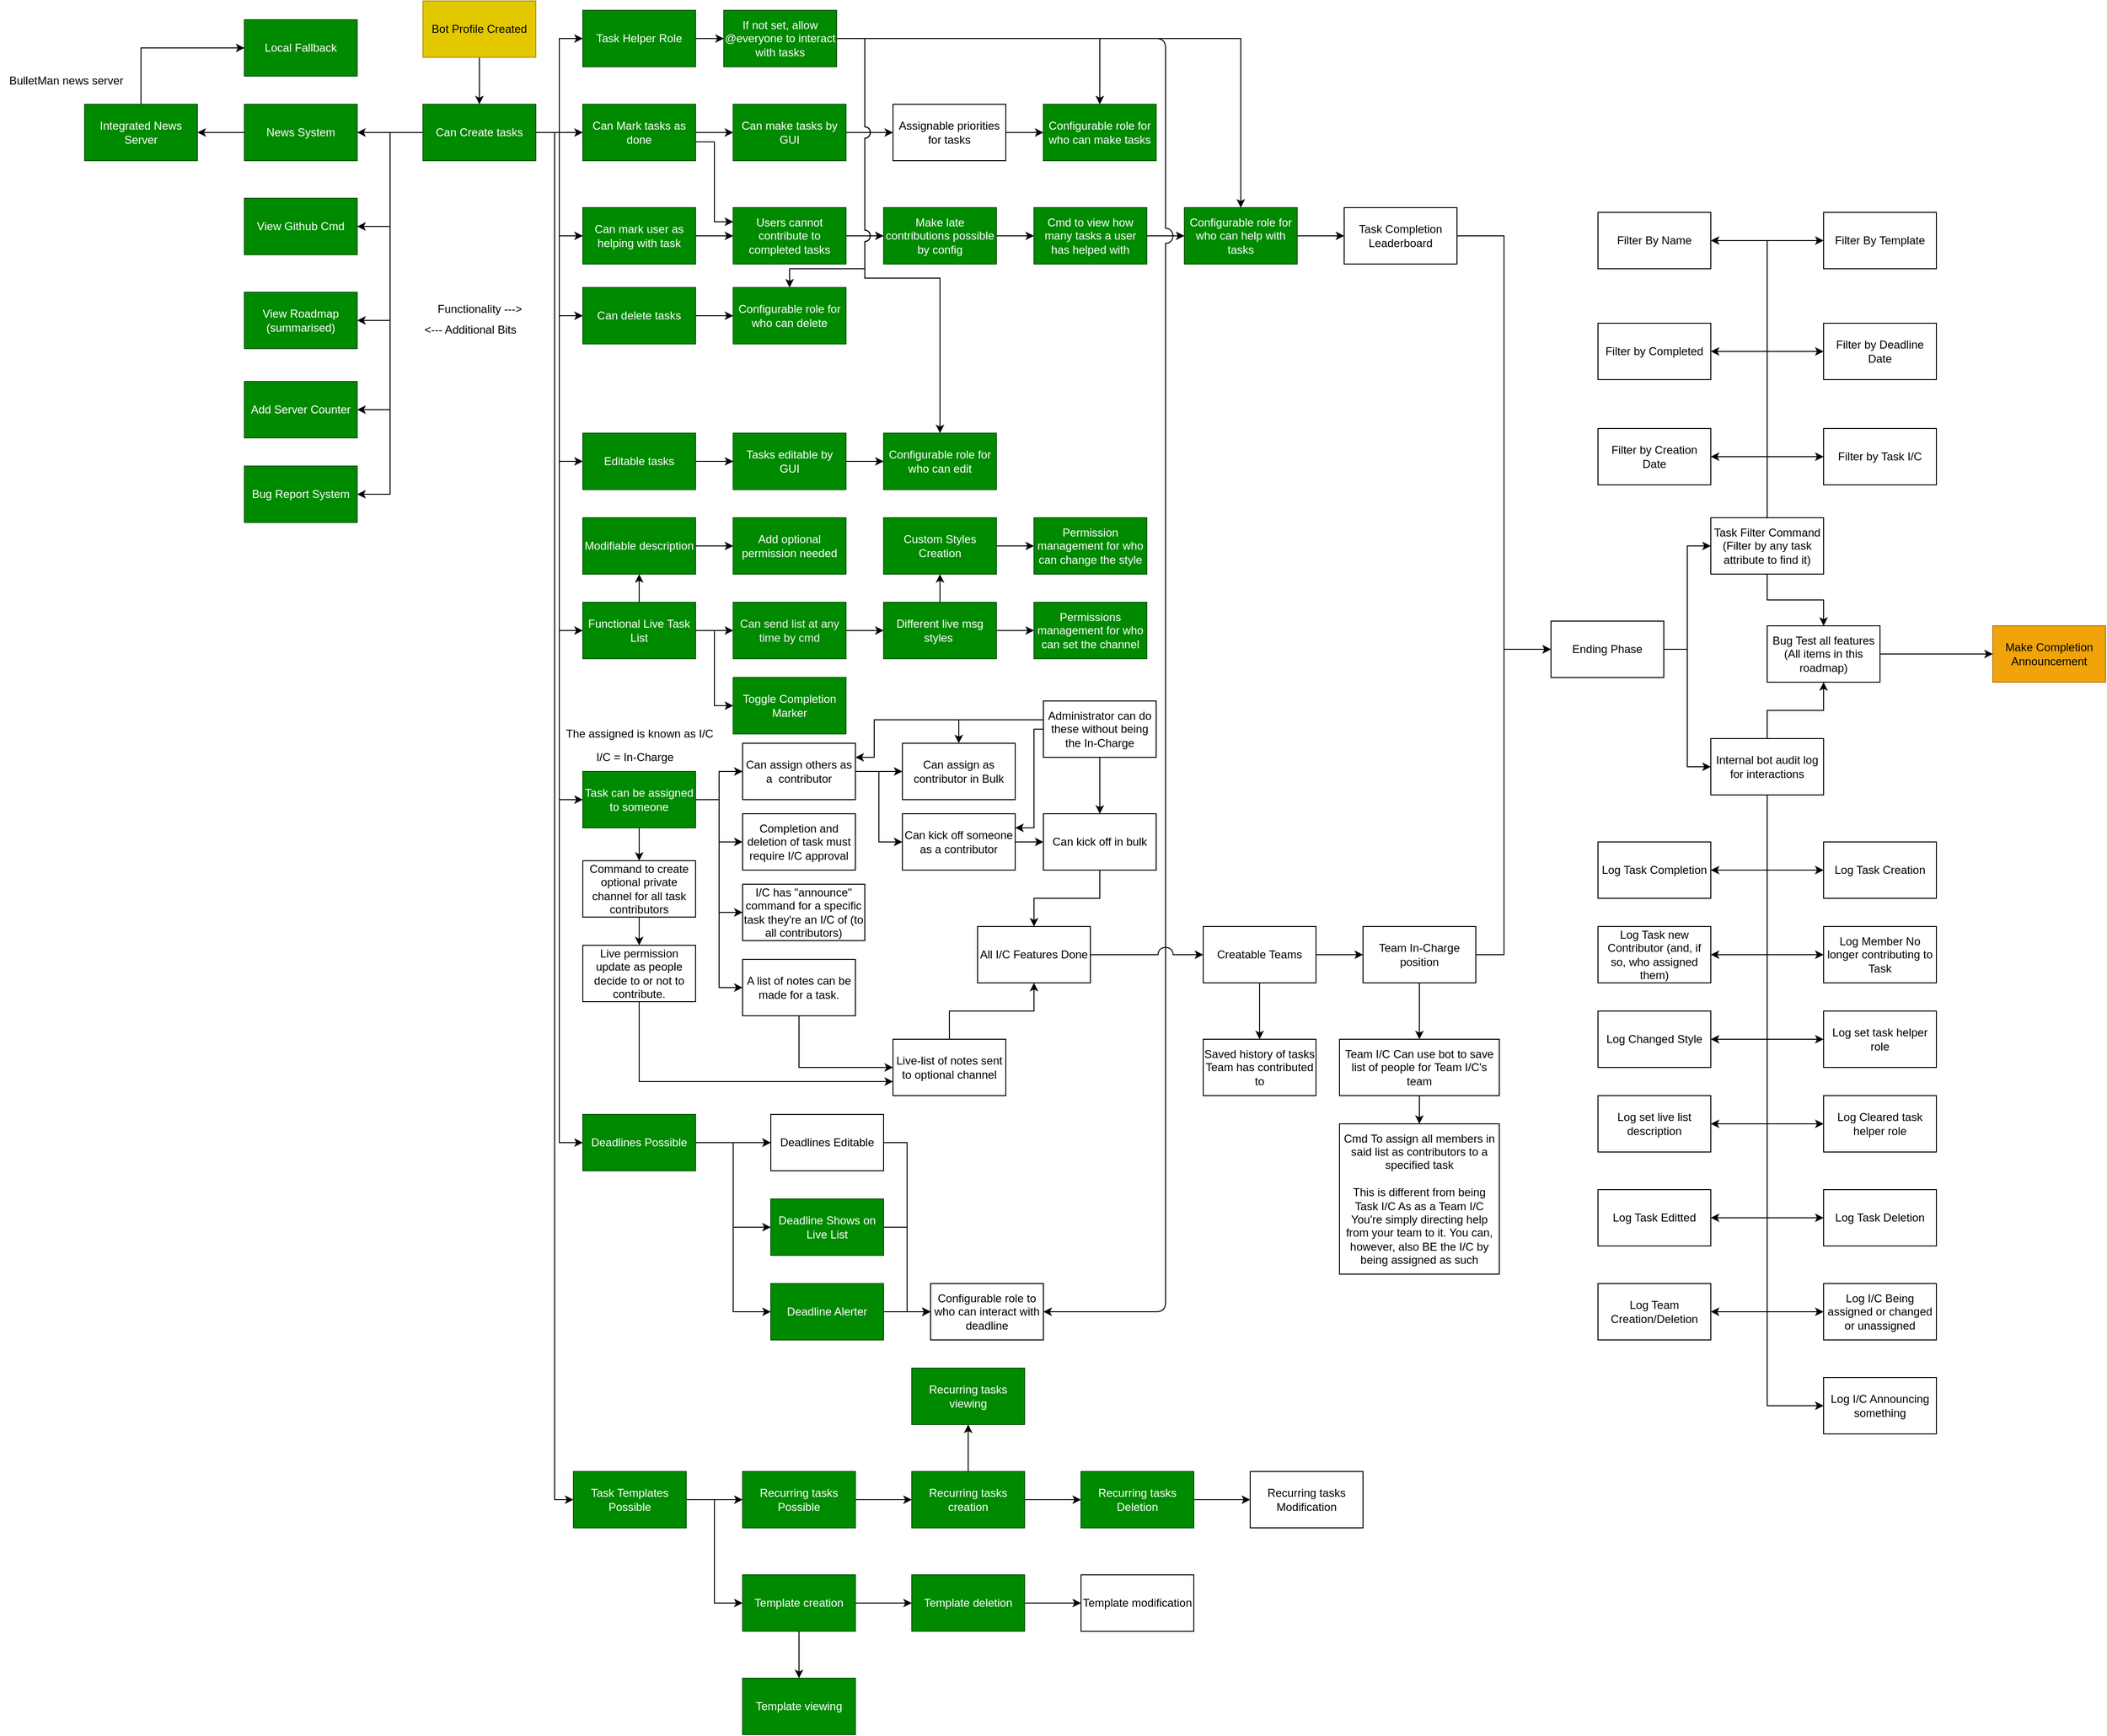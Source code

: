 <mxfile version="27.0.2">
  <diagram name="Page-1" id="8FrDcvNgyaQXy28fj4Ws">
    <mxGraphModel dx="1240" dy="731" grid="1" gridSize="10" guides="1" tooltips="1" connect="1" arrows="1" fold="1" page="1" pageScale="1" pageWidth="2300" pageHeight="1900" math="0" shadow="0">
      <root>
        <mxCell id="0" />
        <mxCell id="1" parent="0" />
        <mxCell id="YeKTc1dGwM5D7p58s4Ac-23" value="" style="edgeStyle=orthogonalEdgeStyle;rounded=0;orthogonalLoop=1;jettySize=auto;html=1;" parent="1" source="YeKTc1dGwM5D7p58s4Ac-1" target="YeKTc1dGwM5D7p58s4Ac-22" edge="1">
          <mxGeometry relative="1" as="geometry" />
        </mxCell>
        <mxCell id="YeKTc1dGwM5D7p58s4Ac-1" value="Editable tasks" style="rounded=0;whiteSpace=wrap;html=1;fillColor=#008a00;fontColor=#ffffff;strokeColor=#005700;" parent="1" vertex="1">
          <mxGeometry x="660" y="475" width="120" height="60" as="geometry" />
        </mxCell>
        <mxCell id="YeKTc1dGwM5D7p58s4Ac-4" value="" style="edgeStyle=orthogonalEdgeStyle;rounded=0;orthogonalLoop=1;jettySize=auto;html=1;" parent="1" source="YeKTc1dGwM5D7p58s4Ac-2" target="YeKTc1dGwM5D7p58s4Ac-3" edge="1">
          <mxGeometry relative="1" as="geometry" />
        </mxCell>
        <mxCell id="YeKTc1dGwM5D7p58s4Ac-6" style="edgeStyle=orthogonalEdgeStyle;rounded=0;orthogonalLoop=1;jettySize=auto;html=1;entryX=0;entryY=0.5;entryDx=0;entryDy=0;" parent="1" source="YeKTc1dGwM5D7p58s4Ac-2" target="YeKTc1dGwM5D7p58s4Ac-5" edge="1">
          <mxGeometry relative="1" as="geometry" />
        </mxCell>
        <mxCell id="YeKTc1dGwM5D7p58s4Ac-8" style="edgeStyle=orthogonalEdgeStyle;rounded=0;orthogonalLoop=1;jettySize=auto;html=1;entryX=0;entryY=0.5;entryDx=0;entryDy=0;" parent="1" source="YeKTc1dGwM5D7p58s4Ac-2" target="YeKTc1dGwM5D7p58s4Ac-7" edge="1">
          <mxGeometry relative="1" as="geometry" />
        </mxCell>
        <mxCell id="YeKTc1dGwM5D7p58s4Ac-16" style="edgeStyle=orthogonalEdgeStyle;rounded=0;orthogonalLoop=1;jettySize=auto;html=1;entryX=0;entryY=0.5;entryDx=0;entryDy=0;" parent="1" source="YeKTc1dGwM5D7p58s4Ac-2" target="YeKTc1dGwM5D7p58s4Ac-15" edge="1">
          <mxGeometry relative="1" as="geometry" />
        </mxCell>
        <mxCell id="YeKTc1dGwM5D7p58s4Ac-21" style="edgeStyle=orthogonalEdgeStyle;rounded=0;orthogonalLoop=1;jettySize=auto;html=1;entryX=0;entryY=0.5;entryDx=0;entryDy=0;" parent="1" source="YeKTc1dGwM5D7p58s4Ac-2" target="YeKTc1dGwM5D7p58s4Ac-1" edge="1">
          <mxGeometry relative="1" as="geometry" />
        </mxCell>
        <mxCell id="YeKTc1dGwM5D7p58s4Ac-25" style="edgeStyle=orthogonalEdgeStyle;rounded=0;orthogonalLoop=1;jettySize=auto;html=1;entryX=0;entryY=0.5;entryDx=0;entryDy=0;" parent="1" source="YeKTc1dGwM5D7p58s4Ac-2" target="YeKTc1dGwM5D7p58s4Ac-24" edge="1">
          <mxGeometry relative="1" as="geometry" />
        </mxCell>
        <mxCell id="HZ9nBPcBSSSsEg8i0Y5z-13" style="edgeStyle=orthogonalEdgeStyle;rounded=0;orthogonalLoop=1;jettySize=auto;html=1;entryX=0;entryY=0.5;entryDx=0;entryDy=0;" parent="1" source="YeKTc1dGwM5D7p58s4Ac-2" target="HZ9nBPcBSSSsEg8i0Y5z-9" edge="1">
          <mxGeometry relative="1" as="geometry" />
        </mxCell>
        <mxCell id="HZ9nBPcBSSSsEg8i0Y5z-28" value="" style="edgeStyle=orthogonalEdgeStyle;rounded=0;orthogonalLoop=1;jettySize=auto;html=1;" parent="1" source="YeKTc1dGwM5D7p58s4Ac-2" target="HZ9nBPcBSSSsEg8i0Y5z-24" edge="1">
          <mxGeometry relative="1" as="geometry" />
        </mxCell>
        <mxCell id="HZ9nBPcBSSSsEg8i0Y5z-39" style="edgeStyle=orthogonalEdgeStyle;rounded=0;orthogonalLoop=1;jettySize=auto;html=1;entryX=1;entryY=0.5;entryDx=0;entryDy=0;" parent="1" source="YeKTc1dGwM5D7p58s4Ac-2" target="HZ9nBPcBSSSsEg8i0Y5z-38" edge="1">
          <mxGeometry relative="1" as="geometry" />
        </mxCell>
        <mxCell id="HZ9nBPcBSSSsEg8i0Y5z-41" style="edgeStyle=orthogonalEdgeStyle;rounded=0;orthogonalLoop=1;jettySize=auto;html=1;entryX=1;entryY=0.5;entryDx=0;entryDy=0;" parent="1" source="YeKTc1dGwM5D7p58s4Ac-2" target="HZ9nBPcBSSSsEg8i0Y5z-40" edge="1">
          <mxGeometry relative="1" as="geometry" />
        </mxCell>
        <mxCell id="L59BxwfaYWVdyEsUo6Vb-5" style="edgeStyle=orthogonalEdgeStyle;rounded=0;orthogonalLoop=1;jettySize=auto;html=1;entryX=0;entryY=0.5;entryDx=0;entryDy=0;" parent="1" source="YeKTc1dGwM5D7p58s4Ac-2" target="L59BxwfaYWVdyEsUo6Vb-4" edge="1">
          <mxGeometry relative="1" as="geometry" />
        </mxCell>
        <mxCell id="NMTUODGjlIO52O_gNEFz-11" style="edgeStyle=orthogonalEdgeStyle;rounded=0;orthogonalLoop=1;jettySize=auto;html=1;entryX=0;entryY=0.5;entryDx=0;entryDy=0;" parent="1" source="YeKTc1dGwM5D7p58s4Ac-2" target="NMTUODGjlIO52O_gNEFz-10" edge="1">
          <mxGeometry relative="1" as="geometry" />
        </mxCell>
        <mxCell id="s9dYylVE_jDBHlCoKm3X-3" style="edgeStyle=orthogonalEdgeStyle;rounded=0;orthogonalLoop=1;jettySize=auto;html=1;entryX=1;entryY=0.5;entryDx=0;entryDy=0;" parent="1" source="YeKTc1dGwM5D7p58s4Ac-2" target="s9dYylVE_jDBHlCoKm3X-1" edge="1">
          <mxGeometry relative="1" as="geometry" />
        </mxCell>
        <mxCell id="s9dYylVE_jDBHlCoKm3X-4" style="edgeStyle=orthogonalEdgeStyle;rounded=0;orthogonalLoop=1;jettySize=auto;html=1;entryX=1;entryY=0.5;entryDx=0;entryDy=0;" parent="1" source="YeKTc1dGwM5D7p58s4Ac-2" target="s9dYylVE_jDBHlCoKm3X-2" edge="1">
          <mxGeometry relative="1" as="geometry" />
        </mxCell>
        <mxCell id="YeKTc1dGwM5D7p58s4Ac-2" value="Can Create tasks" style="rounded=0;whiteSpace=wrap;html=1;fillColor=#008a00;fontColor=#ffffff;strokeColor=#005700;" parent="1" vertex="1">
          <mxGeometry x="490" y="125" width="120" height="60" as="geometry" />
        </mxCell>
        <mxCell id="YeKTc1dGwM5D7p58s4Ac-34" style="edgeStyle=orthogonalEdgeStyle;rounded=0;orthogonalLoop=1;jettySize=auto;html=1;" parent="1" source="YeKTc1dGwM5D7p58s4Ac-3" target="YeKTc1dGwM5D7p58s4Ac-33" edge="1">
          <mxGeometry relative="1" as="geometry" />
        </mxCell>
        <mxCell id="HZ9nBPcBSSSsEg8i0Y5z-37" style="edgeStyle=orthogonalEdgeStyle;rounded=0;orthogonalLoop=1;jettySize=auto;html=1;entryX=0;entryY=0.25;entryDx=0;entryDy=0;" parent="1" source="YeKTc1dGwM5D7p58s4Ac-3" target="YeKTc1dGwM5D7p58s4Ac-9" edge="1">
          <mxGeometry relative="1" as="geometry">
            <Array as="points">
              <mxPoint x="800" y="165" />
              <mxPoint x="800" y="250" />
            </Array>
          </mxGeometry>
        </mxCell>
        <mxCell id="YeKTc1dGwM5D7p58s4Ac-3" value="Can&amp;nbsp;&lt;span style=&quot;background-color: initial;&quot;&gt;Mark tasks as done&lt;/span&gt;" style="rounded=0;whiteSpace=wrap;html=1;fillColor=#008a00;fontColor=#ffffff;strokeColor=#005700;" parent="1" vertex="1">
          <mxGeometry x="660" y="125" width="120" height="60" as="geometry" />
        </mxCell>
        <mxCell id="YeKTc1dGwM5D7p58s4Ac-11" value="" style="edgeStyle=orthogonalEdgeStyle;rounded=0;orthogonalLoop=1;jettySize=auto;html=1;" parent="1" source="YeKTc1dGwM5D7p58s4Ac-5" target="YeKTc1dGwM5D7p58s4Ac-9" edge="1">
          <mxGeometry relative="1" as="geometry" />
        </mxCell>
        <mxCell id="YeKTc1dGwM5D7p58s4Ac-5" value="Can mark user as helping with task" style="rounded=0;whiteSpace=wrap;html=1;fillColor=#008a00;fontColor=#ffffff;strokeColor=#005700;" parent="1" vertex="1">
          <mxGeometry x="660" y="235" width="120" height="60" as="geometry" />
        </mxCell>
        <mxCell id="RFqWDmBNpIgHTDwS8YA--31" value="" style="edgeStyle=orthogonalEdgeStyle;rounded=0;orthogonalLoop=1;jettySize=auto;html=1;" parent="1" source="YeKTc1dGwM5D7p58s4Ac-7" target="RFqWDmBNpIgHTDwS8YA--30" edge="1">
          <mxGeometry relative="1" as="geometry" />
        </mxCell>
        <mxCell id="YeKTc1dGwM5D7p58s4Ac-7" value="Can delete tasks" style="rounded=0;whiteSpace=wrap;html=1;fillColor=#008a00;fontColor=#ffffff;strokeColor=#005700;" parent="1" vertex="1">
          <mxGeometry x="660" y="320" width="120" height="60" as="geometry" />
        </mxCell>
        <mxCell id="YeKTc1dGwM5D7p58s4Ac-13" value="" style="edgeStyle=orthogonalEdgeStyle;rounded=0;orthogonalLoop=1;jettySize=auto;html=1;" parent="1" source="YeKTc1dGwM5D7p58s4Ac-9" target="YeKTc1dGwM5D7p58s4Ac-12" edge="1">
          <mxGeometry relative="1" as="geometry" />
        </mxCell>
        <mxCell id="YeKTc1dGwM5D7p58s4Ac-9" value="Users cannot contribute to completed tasks" style="rounded=0;whiteSpace=wrap;html=1;fillColor=#008a00;fontColor=#ffffff;strokeColor=#005700;" parent="1" vertex="1">
          <mxGeometry x="820" y="235" width="120" height="60" as="geometry" />
        </mxCell>
        <mxCell id="HZ9nBPcBSSSsEg8i0Y5z-44" value="" style="edgeStyle=orthogonalEdgeStyle;rounded=0;orthogonalLoop=1;jettySize=auto;html=1;" parent="1" source="YeKTc1dGwM5D7p58s4Ac-12" target="HZ9nBPcBSSSsEg8i0Y5z-42" edge="1">
          <mxGeometry relative="1" as="geometry" />
        </mxCell>
        <mxCell id="YeKTc1dGwM5D7p58s4Ac-12" value="Make late contributions possible by config" style="rounded=0;whiteSpace=wrap;html=1;fillColor=#008a00;fontColor=#ffffff;strokeColor=#005700;" parent="1" vertex="1">
          <mxGeometry x="980" y="235" width="120" height="60" as="geometry" />
        </mxCell>
        <mxCell id="YeKTc1dGwM5D7p58s4Ac-18" value="" style="edgeStyle=orthogonalEdgeStyle;rounded=0;orthogonalLoop=1;jettySize=auto;html=1;" parent="1" source="YeKTc1dGwM5D7p58s4Ac-15" target="YeKTc1dGwM5D7p58s4Ac-17" edge="1">
          <mxGeometry relative="1" as="geometry" />
        </mxCell>
        <mxCell id="HZ9nBPcBSSSsEg8i0Y5z-52" style="edgeStyle=orthogonalEdgeStyle;rounded=0;orthogonalLoop=1;jettySize=auto;html=1;entryX=0;entryY=0.5;entryDx=0;entryDy=0;" parent="1" source="YeKTc1dGwM5D7p58s4Ac-15" target="HZ9nBPcBSSSsEg8i0Y5z-51" edge="1">
          <mxGeometry relative="1" as="geometry" />
        </mxCell>
        <mxCell id="RFqWDmBNpIgHTDwS8YA--4" value="" style="edgeStyle=orthogonalEdgeStyle;rounded=0;orthogonalLoop=1;jettySize=auto;html=1;" parent="1" source="YeKTc1dGwM5D7p58s4Ac-15" target="RFqWDmBNpIgHTDwS8YA--3" edge="1">
          <mxGeometry relative="1" as="geometry" />
        </mxCell>
        <mxCell id="YeKTc1dGwM5D7p58s4Ac-15" value="Functional Live Task List" style="rounded=0;whiteSpace=wrap;html=1;fillColor=#008a00;fontColor=#ffffff;strokeColor=#005700;" parent="1" vertex="1">
          <mxGeometry x="660" y="655" width="120" height="60" as="geometry" />
        </mxCell>
        <mxCell id="YeKTc1dGwM5D7p58s4Ac-20" value="" style="edgeStyle=orthogonalEdgeStyle;rounded=0;orthogonalLoop=1;jettySize=auto;html=1;" parent="1" source="YeKTc1dGwM5D7p58s4Ac-17" target="YeKTc1dGwM5D7p58s4Ac-19" edge="1">
          <mxGeometry relative="1" as="geometry" />
        </mxCell>
        <mxCell id="YeKTc1dGwM5D7p58s4Ac-17" value="&lt;span style=&quot;color: rgb(240, 240, 240);&quot;&gt;Can send list at any time by cmd&lt;/span&gt;" style="rounded=0;whiteSpace=wrap;html=1;fillColor=#008a00;fontColor=#ffffff;strokeColor=#005700;" parent="1" vertex="1">
          <mxGeometry x="820" y="655" width="120" height="60" as="geometry" />
        </mxCell>
        <mxCell id="YeKTc1dGwM5D7p58s4Ac-27" value="" style="edgeStyle=orthogonalEdgeStyle;rounded=0;orthogonalLoop=1;jettySize=auto;html=1;" parent="1" source="YeKTc1dGwM5D7p58s4Ac-19" target="YeKTc1dGwM5D7p58s4Ac-26" edge="1">
          <mxGeometry relative="1" as="geometry" />
        </mxCell>
        <mxCell id="HZ9nBPcBSSSsEg8i0Y5z-23" value="" style="edgeStyle=orthogonalEdgeStyle;rounded=0;orthogonalLoop=1;jettySize=auto;html=1;" parent="1" source="YeKTc1dGwM5D7p58s4Ac-19" target="HZ9nBPcBSSSsEg8i0Y5z-22" edge="1">
          <mxGeometry relative="1" as="geometry" />
        </mxCell>
        <mxCell id="YeKTc1dGwM5D7p58s4Ac-19" value="Different live msg styles&amp;nbsp;" style="rounded=0;whiteSpace=wrap;html=1;fillColor=#008a00;fontColor=#ffffff;strokeColor=#005700;" parent="1" vertex="1">
          <mxGeometry x="980" y="655" width="120" height="60" as="geometry" />
        </mxCell>
        <mxCell id="RFqWDmBNpIgHTDwS8YA--29" value="" style="edgeStyle=orthogonalEdgeStyle;rounded=0;orthogonalLoop=1;jettySize=auto;html=1;" parent="1" source="YeKTc1dGwM5D7p58s4Ac-22" target="RFqWDmBNpIgHTDwS8YA--28" edge="1">
          <mxGeometry relative="1" as="geometry" />
        </mxCell>
        <mxCell id="YeKTc1dGwM5D7p58s4Ac-22" value="Tasks editable by&lt;div&gt;GUI&lt;/div&gt;" style="rounded=0;whiteSpace=wrap;html=1;fillColor=#008a00;fontColor=#ffffff;strokeColor=#005700;" parent="1" vertex="1">
          <mxGeometry x="820" y="475" width="120" height="60" as="geometry" />
        </mxCell>
        <mxCell id="RFqWDmBNpIgHTDwS8YA--8" value="" style="edgeStyle=orthogonalEdgeStyle;rounded=0;orthogonalLoop=1;jettySize=auto;html=1;" parent="1" source="YeKTc1dGwM5D7p58s4Ac-24" target="RFqWDmBNpIgHTDwS8YA--7" edge="1">
          <mxGeometry relative="1" as="geometry" />
        </mxCell>
        <mxCell id="RFqWDmBNpIgHTDwS8YA--14" style="edgeStyle=orthogonalEdgeStyle;rounded=0;orthogonalLoop=1;jettySize=auto;html=1;entryX=0;entryY=0.5;entryDx=0;entryDy=0;" parent="1" source="YeKTc1dGwM5D7p58s4Ac-24" target="YeKTc1dGwM5D7p58s4Ac-35" edge="1">
          <mxGeometry relative="1" as="geometry" />
        </mxCell>
        <mxCell id="RFqWDmBNpIgHTDwS8YA--17" style="edgeStyle=orthogonalEdgeStyle;rounded=0;orthogonalLoop=1;jettySize=auto;html=1;entryX=0;entryY=0.5;entryDx=0;entryDy=0;" parent="1" source="YeKTc1dGwM5D7p58s4Ac-24" target="RFqWDmBNpIgHTDwS8YA--5" edge="1">
          <mxGeometry relative="1" as="geometry" />
        </mxCell>
        <mxCell id="RFqWDmBNpIgHTDwS8YA--21" value="" style="edgeStyle=orthogonalEdgeStyle;rounded=0;orthogonalLoop=1;jettySize=auto;html=1;" parent="1" source="YeKTc1dGwM5D7p58s4Ac-24" target="RFqWDmBNpIgHTDwS8YA--20" edge="1">
          <mxGeometry relative="1" as="geometry" />
        </mxCell>
        <mxCell id="RFqWDmBNpIgHTDwS8YA--25" style="edgeStyle=orthogonalEdgeStyle;rounded=0;orthogonalLoop=1;jettySize=auto;html=1;entryX=0;entryY=0.5;entryDx=0;entryDy=0;" parent="1" source="YeKTc1dGwM5D7p58s4Ac-24" target="RFqWDmBNpIgHTDwS8YA--24" edge="1">
          <mxGeometry relative="1" as="geometry" />
        </mxCell>
        <mxCell id="YeKTc1dGwM5D7p58s4Ac-24" value="Task can be assigned to someone" style="rounded=0;whiteSpace=wrap;html=1;fillColor=#008a00;fontColor=#ffffff;strokeColor=#005700;" parent="1" vertex="1">
          <mxGeometry x="660" y="835" width="120" height="60" as="geometry" />
        </mxCell>
        <mxCell id="YeKTc1dGwM5D7p58s4Ac-26" value="Permissions management for who can set the channel" style="rounded=0;whiteSpace=wrap;html=1;fillColor=#008a00;fontColor=#ffffff;strokeColor=#005700;" parent="1" vertex="1">
          <mxGeometry x="1140" y="655" width="120" height="60" as="geometry" />
        </mxCell>
        <mxCell id="RFqWDmBNpIgHTDwS8YA--41" value="" style="edgeStyle=orthogonalEdgeStyle;rounded=0;orthogonalLoop=1;jettySize=auto;html=1;" parent="1" source="YeKTc1dGwM5D7p58s4Ac-33" target="RFqWDmBNpIgHTDwS8YA--40" edge="1">
          <mxGeometry relative="1" as="geometry" />
        </mxCell>
        <mxCell id="YeKTc1dGwM5D7p58s4Ac-33" value="Can make tasks by GUI" style="rounded=0;whiteSpace=wrap;html=1;fillColor=#008a00;fontColor=#ffffff;strokeColor=#005700;" parent="1" vertex="1">
          <mxGeometry x="820" y="125" width="120" height="60" as="geometry" />
        </mxCell>
        <mxCell id="L59BxwfaYWVdyEsUo6Vb-3" style="edgeStyle=orthogonalEdgeStyle;rounded=0;orthogonalLoop=1;jettySize=auto;html=1;entryX=0;entryY=0.5;entryDx=0;entryDy=0;" parent="1" source="YeKTc1dGwM5D7p58s4Ac-35" target="RFqWDmBNpIgHTDwS8YA--44" edge="1">
          <mxGeometry relative="1" as="geometry">
            <Array as="points">
              <mxPoint x="890" y="1150" />
            </Array>
          </mxGeometry>
        </mxCell>
        <mxCell id="YeKTc1dGwM5D7p58s4Ac-35" value="A list of notes can be made for a task." style="rounded=0;whiteSpace=wrap;html=1;" parent="1" vertex="1">
          <mxGeometry x="830" y="1035" width="120" height="60" as="geometry" />
        </mxCell>
        <mxCell id="HZ9nBPcBSSSsEg8i0Y5z-16" value="" style="edgeStyle=orthogonalEdgeStyle;rounded=0;orthogonalLoop=1;jettySize=auto;html=1;" parent="1" source="HZ9nBPcBSSSsEg8i0Y5z-9" target="HZ9nBPcBSSSsEg8i0Y5z-14" edge="1">
          <mxGeometry relative="1" as="geometry" />
        </mxCell>
        <mxCell id="HZ9nBPcBSSSsEg8i0Y5z-17" value="" style="edgeStyle=orthogonalEdgeStyle;rounded=0;orthogonalLoop=1;jettySize=auto;html=1;" parent="1" source="HZ9nBPcBSSSsEg8i0Y5z-9" target="HZ9nBPcBSSSsEg8i0Y5z-14" edge="1">
          <mxGeometry relative="1" as="geometry" />
        </mxCell>
        <mxCell id="HZ9nBPcBSSSsEg8i0Y5z-19" style="edgeStyle=orthogonalEdgeStyle;rounded=0;orthogonalLoop=1;jettySize=auto;html=1;entryX=0;entryY=0.5;entryDx=0;entryDy=0;" parent="1" source="HZ9nBPcBSSSsEg8i0Y5z-9" target="HZ9nBPcBSSSsEg8i0Y5z-18" edge="1">
          <mxGeometry relative="1" as="geometry" />
        </mxCell>
        <mxCell id="HZ9nBPcBSSSsEg8i0Y5z-21" style="edgeStyle=orthogonalEdgeStyle;rounded=0;orthogonalLoop=1;jettySize=auto;html=1;entryX=0;entryY=0.5;entryDx=0;entryDy=0;" parent="1" source="HZ9nBPcBSSSsEg8i0Y5z-9" target="HZ9nBPcBSSSsEg8i0Y5z-20" edge="1">
          <mxGeometry relative="1" as="geometry" />
        </mxCell>
        <mxCell id="HZ9nBPcBSSSsEg8i0Y5z-9" value="Deadlines Possible" style="rounded=0;whiteSpace=wrap;html=1;fillColor=#008a00;fontColor=#ffffff;strokeColor=#005700;" parent="1" vertex="1">
          <mxGeometry x="660" y="1200" width="120" height="60" as="geometry" />
        </mxCell>
        <mxCell id="RFqWDmBNpIgHTDwS8YA--35" style="edgeStyle=orthogonalEdgeStyle;rounded=0;orthogonalLoop=1;jettySize=auto;html=1;entryX=0;entryY=0.5;entryDx=0;entryDy=0;" parent="1" source="HZ9nBPcBSSSsEg8i0Y5z-14" target="RFqWDmBNpIgHTDwS8YA--32" edge="1">
          <mxGeometry relative="1" as="geometry" />
        </mxCell>
        <mxCell id="HZ9nBPcBSSSsEg8i0Y5z-14" value="Deadlines Editable" style="rounded=0;whiteSpace=wrap;html=1;" parent="1" vertex="1">
          <mxGeometry x="860" y="1200" width="120" height="60" as="geometry" />
        </mxCell>
        <mxCell id="RFqWDmBNpIgHTDwS8YA--34" style="edgeStyle=orthogonalEdgeStyle;rounded=0;orthogonalLoop=1;jettySize=auto;html=1;entryX=0;entryY=0.5;entryDx=0;entryDy=0;" parent="1" source="HZ9nBPcBSSSsEg8i0Y5z-18" target="RFqWDmBNpIgHTDwS8YA--32" edge="1">
          <mxGeometry relative="1" as="geometry" />
        </mxCell>
        <mxCell id="HZ9nBPcBSSSsEg8i0Y5z-18" value="Deadline Shows on Live List" style="rounded=0;whiteSpace=wrap;html=1;fillColor=#008a00;fontColor=#ffffff;strokeColor=#005700;" parent="1" vertex="1">
          <mxGeometry x="860" y="1290" width="120" height="60" as="geometry" />
        </mxCell>
        <mxCell id="RFqWDmBNpIgHTDwS8YA--33" value="" style="edgeStyle=orthogonalEdgeStyle;rounded=0;orthogonalLoop=1;jettySize=auto;html=1;" parent="1" source="HZ9nBPcBSSSsEg8i0Y5z-20" target="RFqWDmBNpIgHTDwS8YA--32" edge="1">
          <mxGeometry relative="1" as="geometry" />
        </mxCell>
        <mxCell id="HZ9nBPcBSSSsEg8i0Y5z-20" value="Deadline Alerter" style="rounded=0;whiteSpace=wrap;html=1;fillColor=#008a00;fontColor=#ffffff;strokeColor=#005700;" parent="1" vertex="1">
          <mxGeometry x="860" y="1380" width="120" height="60" as="geometry" />
        </mxCell>
        <mxCell id="RFqWDmBNpIgHTDwS8YA--39" value="" style="edgeStyle=orthogonalEdgeStyle;rounded=0;orthogonalLoop=1;jettySize=auto;html=1;" parent="1" source="HZ9nBPcBSSSsEg8i0Y5z-22" target="RFqWDmBNpIgHTDwS8YA--38" edge="1">
          <mxGeometry relative="1" as="geometry" />
        </mxCell>
        <mxCell id="HZ9nBPcBSSSsEg8i0Y5z-22" value="Custom Styles&lt;div&gt;Creation&lt;/div&gt;" style="rounded=0;whiteSpace=wrap;html=1;fillColor=#008a00;fontColor=#ffffff;strokeColor=#005700;" parent="1" vertex="1">
          <mxGeometry x="980" y="565" width="120" height="60" as="geometry" />
        </mxCell>
        <mxCell id="HZ9nBPcBSSSsEg8i0Y5z-33" value="" style="edgeStyle=orthogonalEdgeStyle;rounded=0;orthogonalLoop=1;jettySize=auto;html=1;" parent="1" source="HZ9nBPcBSSSsEg8i0Y5z-24" target="HZ9nBPcBSSSsEg8i0Y5z-32" edge="1">
          <mxGeometry relative="1" as="geometry" />
        </mxCell>
        <mxCell id="HZ9nBPcBSSSsEg8i0Y5z-24" value="News System" style="rounded=0;whiteSpace=wrap;html=1;fillColor=#008a00;fontColor=#ffffff;strokeColor=#005700;" parent="1" vertex="1">
          <mxGeometry x="300" y="125" width="120" height="60" as="geometry" />
        </mxCell>
        <mxCell id="HZ9nBPcBSSSsEg8i0Y5z-30" value="" style="edgeStyle=orthogonalEdgeStyle;rounded=0;orthogonalLoop=1;jettySize=auto;html=1;" parent="1" source="HZ9nBPcBSSSsEg8i0Y5z-29" target="YeKTc1dGwM5D7p58s4Ac-2" edge="1">
          <mxGeometry relative="1" as="geometry" />
        </mxCell>
        <mxCell id="HZ9nBPcBSSSsEg8i0Y5z-29" value="Bot Profile Created" style="rounded=0;whiteSpace=wrap;html=1;fillColor=#e3c800;fontColor=#000000;strokeColor=#B09500;" parent="1" vertex="1">
          <mxGeometry x="490" y="15" width="120" height="60" as="geometry" />
        </mxCell>
        <mxCell id="HZ9nBPcBSSSsEg8i0Y5z-36" style="edgeStyle=orthogonalEdgeStyle;rounded=0;orthogonalLoop=1;jettySize=auto;html=1;entryX=0;entryY=0.5;entryDx=0;entryDy=0;" parent="1" source="HZ9nBPcBSSSsEg8i0Y5z-32" target="HZ9nBPcBSSSsEg8i0Y5z-35" edge="1">
          <mxGeometry relative="1" as="geometry">
            <Array as="points">
              <mxPoint x="190" y="65" />
            </Array>
          </mxGeometry>
        </mxCell>
        <mxCell id="HZ9nBPcBSSSsEg8i0Y5z-32" value="Integrated News Server" style="rounded=0;whiteSpace=wrap;html=1;fillColor=#008a00;fontColor=#ffffff;strokeColor=#005700;" parent="1" vertex="1">
          <mxGeometry x="130" y="125" width="120" height="60" as="geometry" />
        </mxCell>
        <mxCell id="HZ9nBPcBSSSsEg8i0Y5z-34" value="BulletMan news server" style="text;html=1;align=center;verticalAlign=middle;resizable=0;points=[];autosize=1;strokeColor=none;fillColor=none;rounded=0;" parent="1" vertex="1">
          <mxGeometry x="40" y="85" width="140" height="30" as="geometry" />
        </mxCell>
        <mxCell id="HZ9nBPcBSSSsEg8i0Y5z-35" value="Local Fallback" style="rounded=0;whiteSpace=wrap;html=1;fillColor=#008a00;fontColor=#ffffff;strokeColor=#005700;" parent="1" vertex="1">
          <mxGeometry x="300" y="35" width="120" height="60" as="geometry" />
        </mxCell>
        <mxCell id="HZ9nBPcBSSSsEg8i0Y5z-38" value="View Github Cmd" style="rounded=0;whiteSpace=wrap;html=1;fillColor=#008a00;fontColor=#ffffff;strokeColor=#005700;" parent="1" vertex="1">
          <mxGeometry x="300" y="225" width="120" height="60" as="geometry" />
        </mxCell>
        <mxCell id="HZ9nBPcBSSSsEg8i0Y5z-40" value="View Roadmap (summarised)" style="rounded=0;whiteSpace=wrap;html=1;fillColor=#008a00;fontColor=#ffffff;strokeColor=#005700;" parent="1" vertex="1">
          <mxGeometry x="300" y="325" width="120" height="60" as="geometry" />
        </mxCell>
        <mxCell id="RFqWDmBNpIgHTDwS8YA--43" value="" style="edgeStyle=orthogonalEdgeStyle;rounded=0;orthogonalLoop=1;jettySize=auto;html=1;" parent="1" source="HZ9nBPcBSSSsEg8i0Y5z-42" target="RFqWDmBNpIgHTDwS8YA--42" edge="1">
          <mxGeometry relative="1" as="geometry" />
        </mxCell>
        <mxCell id="HZ9nBPcBSSSsEg8i0Y5z-42" value="Cmd to view how many tasks a user has helped with" style="rounded=0;whiteSpace=wrap;html=1;fillColor=#008a00;fontColor=#ffffff;strokeColor=#005700;" parent="1" vertex="1">
          <mxGeometry x="1140" y="235" width="120" height="60" as="geometry" />
        </mxCell>
        <mxCell id="HZ9nBPcBSSSsEg8i0Y5z-51" value="Toggle Completion Marker" style="rounded=0;whiteSpace=wrap;html=1;fillColor=#008a00;fontColor=#ffffff;strokeColor=#005700;" parent="1" vertex="1">
          <mxGeometry x="820" y="735" width="120" height="60" as="geometry" />
        </mxCell>
        <mxCell id="RFqWDmBNpIgHTDwS8YA--37" value="" style="edgeStyle=orthogonalEdgeStyle;rounded=0;orthogonalLoop=1;jettySize=auto;html=1;" parent="1" source="RFqWDmBNpIgHTDwS8YA--3" target="RFqWDmBNpIgHTDwS8YA--36" edge="1">
          <mxGeometry relative="1" as="geometry" />
        </mxCell>
        <mxCell id="RFqWDmBNpIgHTDwS8YA--3" value="Modifiable description" style="rounded=0;whiteSpace=wrap;html=1;fillColor=#008a00;fontColor=#ffffff;strokeColor=#005700;" parent="1" vertex="1">
          <mxGeometry x="660" y="565" width="120" height="60" as="geometry" />
        </mxCell>
        <mxCell id="RFqWDmBNpIgHTDwS8YA--5" value="I/C has &quot;announce&quot; command for a specific task they&#39;re an I/C of (to all contributors)" style="rounded=0;whiteSpace=wrap;html=1;" parent="1" vertex="1">
          <mxGeometry x="830" y="955" width="130" height="60" as="geometry" />
        </mxCell>
        <mxCell id="RFqWDmBNpIgHTDwS8YA--7" value="Completion and deletion of task must require I/C approval" style="rounded=0;whiteSpace=wrap;html=1;" parent="1" vertex="1">
          <mxGeometry x="830" y="880" width="120" height="60" as="geometry" />
        </mxCell>
        <mxCell id="RFqWDmBNpIgHTDwS8YA--9" value="The assigned is known as I/C" style="text;html=1;align=center;verticalAlign=middle;resizable=0;points=[];autosize=1;strokeColor=none;fillColor=none;rounded=0;" parent="1" vertex="1">
          <mxGeometry x="630" y="780" width="180" height="30" as="geometry" />
        </mxCell>
        <mxCell id="RFqWDmBNpIgHTDwS8YA--23" value="" style="edgeStyle=orthogonalEdgeStyle;rounded=0;orthogonalLoop=1;jettySize=auto;html=1;" parent="1" source="RFqWDmBNpIgHTDwS8YA--20" target="RFqWDmBNpIgHTDwS8YA--22" edge="1">
          <mxGeometry relative="1" as="geometry" />
        </mxCell>
        <mxCell id="RFqWDmBNpIgHTDwS8YA--20" value="Command to create optional private channel for all task contributors" style="rounded=0;whiteSpace=wrap;html=1;" parent="1" vertex="1">
          <mxGeometry x="660" y="930" width="120" height="60" as="geometry" />
        </mxCell>
        <mxCell id="RFqWDmBNpIgHTDwS8YA--47" style="edgeStyle=orthogonalEdgeStyle;rounded=0;orthogonalLoop=1;jettySize=auto;html=1;entryX=0;entryY=0.75;entryDx=0;entryDy=0;" parent="1" source="RFqWDmBNpIgHTDwS8YA--22" target="RFqWDmBNpIgHTDwS8YA--44" edge="1">
          <mxGeometry relative="1" as="geometry">
            <Array as="points">
              <mxPoint x="720" y="1165" />
            </Array>
          </mxGeometry>
        </mxCell>
        <mxCell id="RFqWDmBNpIgHTDwS8YA--22" value="Live permission update as people decide to or not to contribute." style="rounded=0;whiteSpace=wrap;html=1;" parent="1" vertex="1">
          <mxGeometry x="660" y="1020" width="120" height="60" as="geometry" />
        </mxCell>
        <mxCell id="7CKY1iiiM0jZxjuc4Mxc-6" style="edgeStyle=orthogonalEdgeStyle;rounded=0;orthogonalLoop=1;jettySize=auto;html=1;entryX=0;entryY=0.5;entryDx=0;entryDy=0;" parent="1" source="RFqWDmBNpIgHTDwS8YA--24" target="RFqWDmBNpIgHTDwS8YA--26" edge="1">
          <mxGeometry relative="1" as="geometry" />
        </mxCell>
        <mxCell id="7CKY1iiiM0jZxjuc4Mxc-7" style="edgeStyle=orthogonalEdgeStyle;rounded=0;orthogonalLoop=1;jettySize=auto;html=1;entryX=0;entryY=0.5;entryDx=0;entryDy=0;" parent="1" source="RFqWDmBNpIgHTDwS8YA--24" target="7CKY1iiiM0jZxjuc4Mxc-2" edge="1">
          <mxGeometry relative="1" as="geometry" />
        </mxCell>
        <mxCell id="RFqWDmBNpIgHTDwS8YA--24" value="Can assign others as a&amp;nbsp; contributor" style="rounded=0;whiteSpace=wrap;html=1;" parent="1" vertex="1">
          <mxGeometry x="830" y="805" width="120" height="60" as="geometry" />
        </mxCell>
        <mxCell id="7CKY1iiiM0jZxjuc4Mxc-9" value="" style="edgeStyle=orthogonalEdgeStyle;rounded=0;orthogonalLoop=1;jettySize=auto;html=1;" parent="1" source="RFqWDmBNpIgHTDwS8YA--26" target="7CKY1iiiM0jZxjuc4Mxc-8" edge="1">
          <mxGeometry relative="1" as="geometry" />
        </mxCell>
        <mxCell id="RFqWDmBNpIgHTDwS8YA--26" value="Can kick off someone as a contributor" style="rounded=0;whiteSpace=wrap;html=1;" parent="1" vertex="1">
          <mxGeometry x="1000" y="880" width="120" height="60" as="geometry" />
        </mxCell>
        <mxCell id="RFqWDmBNpIgHTDwS8YA--28" value="Configurable role for who can edit" style="rounded=0;whiteSpace=wrap;html=1;fillColor=#008a00;fontColor=#ffffff;strokeColor=#005700;" parent="1" vertex="1">
          <mxGeometry x="980" y="475" width="120" height="60" as="geometry" />
        </mxCell>
        <mxCell id="RFqWDmBNpIgHTDwS8YA--30" value="Configurable role for who can delete" style="rounded=0;whiteSpace=wrap;html=1;fillColor=#008a00;fontColor=#ffffff;strokeColor=#005700;" parent="1" vertex="1">
          <mxGeometry x="820" y="320" width="120" height="60" as="geometry" />
        </mxCell>
        <mxCell id="RFqWDmBNpIgHTDwS8YA--32" value="Configurable role to who can interact with deadline" style="rounded=0;whiteSpace=wrap;html=1;" parent="1" vertex="1">
          <mxGeometry x="1030" y="1380" width="120" height="60" as="geometry" />
        </mxCell>
        <mxCell id="RFqWDmBNpIgHTDwS8YA--36" value="Add optional permission needed" style="rounded=0;whiteSpace=wrap;html=1;fillColor=#008a00;fontColor=#ffffff;strokeColor=#005700;" parent="1" vertex="1">
          <mxGeometry x="820" y="565" width="120" height="60" as="geometry" />
        </mxCell>
        <mxCell id="RFqWDmBNpIgHTDwS8YA--38" value="Permission management for who can change the style" style="rounded=0;whiteSpace=wrap;html=1;fillColor=#008a00;fontColor=#ffffff;strokeColor=#005700;" parent="1" vertex="1">
          <mxGeometry x="1140" y="565" width="120" height="60" as="geometry" />
        </mxCell>
        <mxCell id="RFqWDmBNpIgHTDwS8YA--49" value="" style="edgeStyle=orthogonalEdgeStyle;rounded=0;orthogonalLoop=1;jettySize=auto;html=1;" parent="1" source="RFqWDmBNpIgHTDwS8YA--40" target="RFqWDmBNpIgHTDwS8YA--48" edge="1">
          <mxGeometry relative="1" as="geometry" />
        </mxCell>
        <mxCell id="RFqWDmBNpIgHTDwS8YA--40" value="Assignable priorities for tasks" style="rounded=0;whiteSpace=wrap;html=1;" parent="1" vertex="1">
          <mxGeometry x="990" y="125" width="120" height="60" as="geometry" />
        </mxCell>
        <mxCell id="NMTUODGjlIO52O_gNEFz-16" value="" style="edgeStyle=orthogonalEdgeStyle;rounded=0;orthogonalLoop=1;jettySize=auto;html=1;" parent="1" source="RFqWDmBNpIgHTDwS8YA--42" target="NMTUODGjlIO52O_gNEFz-15" edge="1">
          <mxGeometry relative="1" as="geometry" />
        </mxCell>
        <mxCell id="RFqWDmBNpIgHTDwS8YA--42" value="Configurable role for who can help with tasks" style="rounded=0;whiteSpace=wrap;html=1;fillColor=#008a00;fontColor=#ffffff;strokeColor=#005700;" parent="1" vertex="1">
          <mxGeometry x="1300" y="235" width="120" height="60" as="geometry" />
        </mxCell>
        <mxCell id="NMTUODGjlIO52O_gNEFz-19" style="edgeStyle=orthogonalEdgeStyle;rounded=0;orthogonalLoop=1;jettySize=auto;html=1;entryX=0.5;entryY=1;entryDx=0;entryDy=0;" parent="1" source="RFqWDmBNpIgHTDwS8YA--44" target="NMTUODGjlIO52O_gNEFz-18" edge="1">
          <mxGeometry relative="1" as="geometry" />
        </mxCell>
        <mxCell id="RFqWDmBNpIgHTDwS8YA--44" value="Live-list of notes sent to optional channel" style="rounded=0;whiteSpace=wrap;html=1;" parent="1" vertex="1">
          <mxGeometry x="990" y="1120" width="120" height="60" as="geometry" />
        </mxCell>
        <mxCell id="RFqWDmBNpIgHTDwS8YA--48" value="Configurable role for who can make tasks" style="rounded=0;whiteSpace=wrap;html=1;fillColor=#008a00;fontColor=#ffffff;strokeColor=#005700;" parent="1" vertex="1">
          <mxGeometry x="1150" y="125" width="120" height="60" as="geometry" />
        </mxCell>
        <mxCell id="L59BxwfaYWVdyEsUo6Vb-6" style="edgeStyle=orthogonalEdgeStyle;rounded=0;orthogonalLoop=1;jettySize=auto;html=1;entryX=0.5;entryY=0;entryDx=0;entryDy=0;" parent="1" source="L59BxwfaYWVdyEsUo6Vb-4" target="RFqWDmBNpIgHTDwS8YA--48" edge="1">
          <mxGeometry relative="1" as="geometry" />
        </mxCell>
        <mxCell id="L59BxwfaYWVdyEsUo6Vb-7" style="edgeStyle=orthogonalEdgeStyle;rounded=0;orthogonalLoop=1;jettySize=auto;html=1;entryX=0.5;entryY=0;entryDx=0;entryDy=0;jumpStyle=arc;jumpSize=12;" parent="1" source="L59BxwfaYWVdyEsUo6Vb-4" target="RFqWDmBNpIgHTDwS8YA--30" edge="1">
          <mxGeometry relative="1" as="geometry">
            <Array as="points">
              <mxPoint x="960" y="55" />
              <mxPoint x="960" y="300" />
              <mxPoint x="880" y="300" />
            </Array>
          </mxGeometry>
        </mxCell>
        <mxCell id="L59BxwfaYWVdyEsUo6Vb-8" style="edgeStyle=orthogonalEdgeStyle;rounded=0;orthogonalLoop=1;jettySize=auto;html=1;entryX=0.5;entryY=0;entryDx=0;entryDy=0;jumpStyle=arc;jumpSize=12;" parent="1" source="L59BxwfaYWVdyEsUo6Vb-4" target="RFqWDmBNpIgHTDwS8YA--28" edge="1">
          <mxGeometry relative="1" as="geometry">
            <Array as="points">
              <mxPoint x="960" y="55" />
              <mxPoint x="960" y="310" />
              <mxPoint x="1040" y="310" />
            </Array>
          </mxGeometry>
        </mxCell>
        <mxCell id="L59BxwfaYWVdyEsUo6Vb-10" style="edgeStyle=orthogonalEdgeStyle;rounded=0;orthogonalLoop=1;jettySize=auto;html=1;entryX=0.5;entryY=0;entryDx=0;entryDy=0;" parent="1" source="L59BxwfaYWVdyEsUo6Vb-4" target="RFqWDmBNpIgHTDwS8YA--42" edge="1">
          <mxGeometry relative="1" as="geometry" />
        </mxCell>
        <mxCell id="L59BxwfaYWVdyEsUo6Vb-13" style="edgeStyle=orthogonalEdgeStyle;orthogonalLoop=1;jettySize=auto;html=1;" parent="1" source="L59BxwfaYWVdyEsUo6Vb-4" target="L59BxwfaYWVdyEsUo6Vb-12" edge="1">
          <mxGeometry relative="1" as="geometry" />
        </mxCell>
        <mxCell id="L59BxwfaYWVdyEsUo6Vb-4" value="Task Helper&lt;span style=&quot;background-color: initial;&quot;&gt;&amp;nbsp;Role&lt;/span&gt;" style="rounded=0;whiteSpace=wrap;html=1;fillColor=#008a00;fontColor=#ffffff;strokeColor=#005700;" parent="1" vertex="1">
          <mxGeometry x="660" y="25" width="120" height="60" as="geometry" />
        </mxCell>
        <mxCell id="L59BxwfaYWVdyEsUo6Vb-14" style="edgeStyle=orthogonalEdgeStyle;orthogonalLoop=1;jettySize=auto;html=1;jumpStyle=arc;jumpSize=16;" parent="1" source="L59BxwfaYWVdyEsUo6Vb-12" target="RFqWDmBNpIgHTDwS8YA--32" edge="1">
          <mxGeometry relative="1" as="geometry">
            <Array as="points">
              <mxPoint x="1280" y="55" />
              <mxPoint x="1280" y="1410" />
            </Array>
          </mxGeometry>
        </mxCell>
        <mxCell id="L59BxwfaYWVdyEsUo6Vb-12" value="If not set, allow @everyone to interact with tasks" style="rounded=0;whiteSpace=wrap;html=1;fillColor=#008a00;fontColor=#ffffff;strokeColor=#005700;" parent="1" vertex="1">
          <mxGeometry x="810" y="25" width="120" height="60" as="geometry" />
        </mxCell>
        <mxCell id="7CKY1iiiM0jZxjuc4Mxc-2" value="Can assign as contributor in Bulk" style="whiteSpace=wrap;html=1;rounded=0;" parent="1" vertex="1">
          <mxGeometry x="1000" y="805" width="120" height="60" as="geometry" />
        </mxCell>
        <mxCell id="NMTUODGjlIO52O_gNEFz-20" style="edgeStyle=orthogonalEdgeStyle;rounded=0;orthogonalLoop=1;jettySize=auto;html=1;entryX=0.5;entryY=0;entryDx=0;entryDy=0;" parent="1" source="7CKY1iiiM0jZxjuc4Mxc-8" target="NMTUODGjlIO52O_gNEFz-18" edge="1">
          <mxGeometry relative="1" as="geometry" />
        </mxCell>
        <mxCell id="7CKY1iiiM0jZxjuc4Mxc-8" value="Can kick off in bulk" style="whiteSpace=wrap;html=1;rounded=0;" parent="1" vertex="1">
          <mxGeometry x="1150" y="880" width="120" height="60" as="geometry" />
        </mxCell>
        <mxCell id="7CKY1iiiM0jZxjuc4Mxc-12" value="" style="edgeStyle=orthogonalEdgeStyle;rounded=0;orthogonalLoop=1;jettySize=auto;html=1;" parent="1" source="7CKY1iiiM0jZxjuc4Mxc-11" target="7CKY1iiiM0jZxjuc4Mxc-8" edge="1">
          <mxGeometry relative="1" as="geometry" />
        </mxCell>
        <mxCell id="7CKY1iiiM0jZxjuc4Mxc-13" style="edgeStyle=orthogonalEdgeStyle;rounded=0;orthogonalLoop=1;jettySize=auto;html=1;entryX=0.5;entryY=0;entryDx=0;entryDy=0;" parent="1" source="7CKY1iiiM0jZxjuc4Mxc-11" target="7CKY1iiiM0jZxjuc4Mxc-2" edge="1">
          <mxGeometry relative="1" as="geometry">
            <Array as="points">
              <mxPoint x="1060" y="780" />
            </Array>
          </mxGeometry>
        </mxCell>
        <mxCell id="7CKY1iiiM0jZxjuc4Mxc-16" style="edgeStyle=orthogonalEdgeStyle;rounded=0;orthogonalLoop=1;jettySize=auto;html=1;entryX=1;entryY=0.25;entryDx=0;entryDy=0;" parent="1" source="7CKY1iiiM0jZxjuc4Mxc-11" target="RFqWDmBNpIgHTDwS8YA--26" edge="1">
          <mxGeometry relative="1" as="geometry">
            <Array as="points">
              <mxPoint x="1140" y="790" />
              <mxPoint x="1140" y="895" />
            </Array>
          </mxGeometry>
        </mxCell>
        <mxCell id="7CKY1iiiM0jZxjuc4Mxc-17" style="edgeStyle=orthogonalEdgeStyle;rounded=0;orthogonalLoop=1;jettySize=auto;html=1;entryX=1;entryY=0.25;entryDx=0;entryDy=0;" parent="1" source="7CKY1iiiM0jZxjuc4Mxc-11" target="RFqWDmBNpIgHTDwS8YA--24" edge="1">
          <mxGeometry relative="1" as="geometry">
            <Array as="points">
              <mxPoint x="970" y="780" />
              <mxPoint x="970" y="820" />
            </Array>
          </mxGeometry>
        </mxCell>
        <mxCell id="7CKY1iiiM0jZxjuc4Mxc-11" value="Administrator can do these without being the In-Charge" style="rounded=0;whiteSpace=wrap;html=1;" parent="1" vertex="1">
          <mxGeometry x="1150" y="760" width="120" height="60" as="geometry" />
        </mxCell>
        <mxCell id="7CKY1iiiM0jZxjuc4Mxc-15" value="I/C = In-Charge" style="text;html=1;align=center;verticalAlign=middle;resizable=0;points=[];autosize=1;strokeColor=none;fillColor=none;" parent="1" vertex="1">
          <mxGeometry x="660" y="805" width="110" height="30" as="geometry" />
        </mxCell>
        <mxCell id="NMTUODGjlIO52O_gNEFz-5" value="Functionality ---&amp;gt;" style="text;html=1;align=center;verticalAlign=middle;resizable=0;points=[];autosize=1;strokeColor=none;fillColor=none;" parent="1" vertex="1">
          <mxGeometry x="495" y="328" width="110" height="30" as="geometry" />
        </mxCell>
        <mxCell id="NMTUODGjlIO52O_gNEFz-6" value="&amp;lt;--- Additional Bits" style="text;html=1;align=center;verticalAlign=middle;resizable=0;points=[];autosize=1;strokeColor=none;fillColor=none;" parent="1" vertex="1">
          <mxGeometry x="480" y="350" width="120" height="30" as="geometry" />
        </mxCell>
        <mxCell id="NMTUODGjlIO52O_gNEFz-13" value="" style="edgeStyle=orthogonalEdgeStyle;rounded=0;orthogonalLoop=1;jettySize=auto;html=1;" parent="1" source="NMTUODGjlIO52O_gNEFz-10" target="NMTUODGjlIO52O_gNEFz-12" edge="1">
          <mxGeometry relative="1" as="geometry" />
        </mxCell>
        <mxCell id="FocgppxJEofwwOu1AvBv-4" style="edgeStyle=orthogonalEdgeStyle;rounded=0;orthogonalLoop=1;jettySize=auto;html=1;entryX=0;entryY=0.5;entryDx=0;entryDy=0;" parent="1" source="NMTUODGjlIO52O_gNEFz-10" target="FocgppxJEofwwOu1AvBv-1" edge="1">
          <mxGeometry relative="1" as="geometry" />
        </mxCell>
        <mxCell id="NMTUODGjlIO52O_gNEFz-10" value="Task Templates Possible" style="rounded=0;whiteSpace=wrap;html=1;fillColor=#008a00;fontColor=#ffffff;strokeColor=#005700;" parent="1" vertex="1">
          <mxGeometry x="650" y="1580" width="120" height="60" as="geometry" />
        </mxCell>
        <mxCell id="FocgppxJEofwwOu1AvBv-10" value="" style="edgeStyle=orthogonalEdgeStyle;rounded=0;orthogonalLoop=1;jettySize=auto;html=1;" parent="1" source="NMTUODGjlIO52O_gNEFz-12" target="FocgppxJEofwwOu1AvBv-9" edge="1">
          <mxGeometry relative="1" as="geometry" />
        </mxCell>
        <mxCell id="NMTUODGjlIO52O_gNEFz-12" value="Recurring tasks Possible" style="rounded=0;whiteSpace=wrap;html=1;fillColor=#008a00;fontColor=#ffffff;strokeColor=#005700;" parent="1" vertex="1">
          <mxGeometry x="830" y="1580" width="120" height="60" as="geometry" />
        </mxCell>
        <mxCell id="NMTUODGjlIO52O_gNEFz-38" style="edgeStyle=orthogonalEdgeStyle;rounded=0;orthogonalLoop=1;jettySize=auto;html=1;entryX=0;entryY=0.5;entryDx=0;entryDy=0;" parent="1" source="NMTUODGjlIO52O_gNEFz-15" target="NMTUODGjlIO52O_gNEFz-37" edge="1">
          <mxGeometry relative="1" as="geometry" />
        </mxCell>
        <mxCell id="NMTUODGjlIO52O_gNEFz-15" value="Task Completion Leaderboard" style="rounded=0;whiteSpace=wrap;html=1;" parent="1" vertex="1">
          <mxGeometry x="1470" y="235" width="120" height="60" as="geometry" />
        </mxCell>
        <mxCell id="NMTUODGjlIO52O_gNEFz-24" value="" style="edgeStyle=orthogonalEdgeStyle;rounded=0;orthogonalLoop=1;jettySize=auto;html=1;" parent="1" source="NMTUODGjlIO52O_gNEFz-17" target="NMTUODGjlIO52O_gNEFz-23" edge="1">
          <mxGeometry relative="1" as="geometry" />
        </mxCell>
        <mxCell id="NMTUODGjlIO52O_gNEFz-36" value="" style="edgeStyle=orthogonalEdgeStyle;rounded=0;orthogonalLoop=1;jettySize=auto;html=1;" parent="1" source="NMTUODGjlIO52O_gNEFz-17" target="NMTUODGjlIO52O_gNEFz-35" edge="1">
          <mxGeometry relative="1" as="geometry" />
        </mxCell>
        <mxCell id="NMTUODGjlIO52O_gNEFz-17" value="Creatable Teams" style="rounded=0;whiteSpace=wrap;html=1;" parent="1" vertex="1">
          <mxGeometry x="1320" y="1000" width="120" height="60" as="geometry" />
        </mxCell>
        <mxCell id="NMTUODGjlIO52O_gNEFz-22" style="edgeStyle=orthogonalEdgeStyle;rounded=0;orthogonalLoop=1;jettySize=auto;html=1;entryX=0;entryY=0.5;entryDx=0;entryDy=0;jumpStyle=arc;jumpSize=16;" parent="1" source="NMTUODGjlIO52O_gNEFz-18" target="NMTUODGjlIO52O_gNEFz-17" edge="1">
          <mxGeometry relative="1" as="geometry" />
        </mxCell>
        <mxCell id="NMTUODGjlIO52O_gNEFz-18" value="All I/C Features Done" style="rounded=0;whiteSpace=wrap;html=1;" parent="1" vertex="1">
          <mxGeometry x="1080" y="1000" width="120" height="60" as="geometry" />
        </mxCell>
        <mxCell id="NMTUODGjlIO52O_gNEFz-32" style="edgeStyle=orthogonalEdgeStyle;rounded=0;orthogonalLoop=1;jettySize=auto;html=1;entryX=0.5;entryY=0;entryDx=0;entryDy=0;" parent="1" source="NMTUODGjlIO52O_gNEFz-23" target="NMTUODGjlIO52O_gNEFz-29" edge="1">
          <mxGeometry relative="1" as="geometry" />
        </mxCell>
        <mxCell id="NMTUODGjlIO52O_gNEFz-39" style="edgeStyle=orthogonalEdgeStyle;rounded=0;orthogonalLoop=1;jettySize=auto;html=1;entryX=0;entryY=0.5;entryDx=0;entryDy=0;" parent="1" source="NMTUODGjlIO52O_gNEFz-23" target="NMTUODGjlIO52O_gNEFz-37" edge="1">
          <mxGeometry relative="1" as="geometry">
            <Array as="points">
              <mxPoint x="1640" y="1030" />
              <mxPoint x="1640" y="705" />
            </Array>
          </mxGeometry>
        </mxCell>
        <mxCell id="NMTUODGjlIO52O_gNEFz-23" value="Team In-Charge position" style="rounded=0;whiteSpace=wrap;html=1;" parent="1" vertex="1">
          <mxGeometry x="1490" y="1000" width="120" height="60" as="geometry" />
        </mxCell>
        <mxCell id="NMTUODGjlIO52O_gNEFz-34" style="edgeStyle=orthogonalEdgeStyle;rounded=0;orthogonalLoop=1;jettySize=auto;html=1;entryX=0.5;entryY=0;entryDx=0;entryDy=0;" parent="1" source="NMTUODGjlIO52O_gNEFz-29" target="NMTUODGjlIO52O_gNEFz-33" edge="1">
          <mxGeometry relative="1" as="geometry" />
        </mxCell>
        <mxCell id="NMTUODGjlIO52O_gNEFz-29" value="Team I/C Can use bot to save list of people for Team I/C&#39;s team" style="rounded=0;whiteSpace=wrap;html=1;" parent="1" vertex="1">
          <mxGeometry x="1465" y="1120" width="170" height="60" as="geometry" />
        </mxCell>
        <mxCell id="NMTUODGjlIO52O_gNEFz-33" value="Cmd To assign all members in said list as contributors to a specified task&lt;div&gt;&lt;br&gt;&lt;/div&gt;&lt;div&gt;This is different from being Task I/C As as a Team I/C You&#39;re simply directing help from your team to it. You can, however, also BE the I/C by being assigned as such&lt;/div&gt;" style="rounded=0;whiteSpace=wrap;html=1;" parent="1" vertex="1">
          <mxGeometry x="1465" y="1210" width="170" height="160" as="geometry" />
        </mxCell>
        <mxCell id="NMTUODGjlIO52O_gNEFz-35" value="Saved history of tasks Team has contributed to" style="rounded=0;whiteSpace=wrap;html=1;" parent="1" vertex="1">
          <mxGeometry x="1320" y="1120" width="120" height="60" as="geometry" />
        </mxCell>
        <mxCell id="NMTUODGjlIO52O_gNEFz-41" style="edgeStyle=orthogonalEdgeStyle;rounded=0;orthogonalLoop=1;jettySize=auto;html=1;entryX=0;entryY=0.5;entryDx=0;entryDy=0;" parent="1" source="NMTUODGjlIO52O_gNEFz-37" target="NMTUODGjlIO52O_gNEFz-40" edge="1">
          <mxGeometry relative="1" as="geometry" />
        </mxCell>
        <mxCell id="NMTUODGjlIO52O_gNEFz-44" style="edgeStyle=orthogonalEdgeStyle;rounded=0;orthogonalLoop=1;jettySize=auto;html=1;entryX=0;entryY=0.5;entryDx=0;entryDy=0;" parent="1" source="NMTUODGjlIO52O_gNEFz-37" target="NMTUODGjlIO52O_gNEFz-42" edge="1">
          <mxGeometry relative="1" as="geometry" />
        </mxCell>
        <mxCell id="NMTUODGjlIO52O_gNEFz-37" value="Ending Phase" style="rounded=0;whiteSpace=wrap;html=1;" parent="1" vertex="1">
          <mxGeometry x="1690" y="675" width="120" height="60" as="geometry" />
        </mxCell>
        <mxCell id="NMTUODGjlIO52O_gNEFz-46" style="edgeStyle=orthogonalEdgeStyle;rounded=0;orthogonalLoop=1;jettySize=auto;html=1;entryX=1;entryY=0.5;entryDx=0;entryDy=0;" parent="1" source="NMTUODGjlIO52O_gNEFz-40" target="NMTUODGjlIO52O_gNEFz-45" edge="1">
          <mxGeometry relative="1" as="geometry" />
        </mxCell>
        <mxCell id="NMTUODGjlIO52O_gNEFz-48" style="edgeStyle=orthogonalEdgeStyle;rounded=0;orthogonalLoop=1;jettySize=auto;html=1;entryX=0;entryY=0.5;entryDx=0;entryDy=0;" parent="1" source="NMTUODGjlIO52O_gNEFz-40" target="NMTUODGjlIO52O_gNEFz-47" edge="1">
          <mxGeometry relative="1" as="geometry" />
        </mxCell>
        <mxCell id="NMTUODGjlIO52O_gNEFz-51" style="edgeStyle=orthogonalEdgeStyle;rounded=0;orthogonalLoop=1;jettySize=auto;html=1;entryX=1;entryY=0.5;entryDx=0;entryDy=0;" parent="1" source="NMTUODGjlIO52O_gNEFz-40" target="NMTUODGjlIO52O_gNEFz-49" edge="1">
          <mxGeometry relative="1" as="geometry" />
        </mxCell>
        <mxCell id="NMTUODGjlIO52O_gNEFz-52" style="edgeStyle=orthogonalEdgeStyle;rounded=0;orthogonalLoop=1;jettySize=auto;html=1;entryX=0;entryY=0.5;entryDx=0;entryDy=0;" parent="1" source="NMTUODGjlIO52O_gNEFz-40" target="NMTUODGjlIO52O_gNEFz-50" edge="1">
          <mxGeometry relative="1" as="geometry" />
        </mxCell>
        <mxCell id="NMTUODGjlIO52O_gNEFz-57" style="edgeStyle=orthogonalEdgeStyle;rounded=0;orthogonalLoop=1;jettySize=auto;html=1;entryX=1;entryY=0.5;entryDx=0;entryDy=0;" parent="1" source="NMTUODGjlIO52O_gNEFz-40" target="NMTUODGjlIO52O_gNEFz-55" edge="1">
          <mxGeometry relative="1" as="geometry" />
        </mxCell>
        <mxCell id="NMTUODGjlIO52O_gNEFz-86" style="edgeStyle=orthogonalEdgeStyle;rounded=0;orthogonalLoop=1;jettySize=auto;html=1;entryX=0.5;entryY=0;entryDx=0;entryDy=0;" parent="1" source="NMTUODGjlIO52O_gNEFz-40" target="NMTUODGjlIO52O_gNEFz-84" edge="1">
          <mxGeometry relative="1" as="geometry" />
        </mxCell>
        <mxCell id="s9dYylVE_jDBHlCoKm3X-6" style="edgeStyle=orthogonalEdgeStyle;rounded=0;orthogonalLoop=1;jettySize=auto;html=1;entryX=0;entryY=0.5;entryDx=0;entryDy=0;" parent="1" source="NMTUODGjlIO52O_gNEFz-40" target="s9dYylVE_jDBHlCoKm3X-5" edge="1">
          <mxGeometry relative="1" as="geometry" />
        </mxCell>
        <mxCell id="NMTUODGjlIO52O_gNEFz-40" value="Task Filter Command&lt;div&gt;(Filter by any task attribute to find it)&lt;/div&gt;" style="rounded=0;whiteSpace=wrap;html=1;" parent="1" vertex="1">
          <mxGeometry x="1860" y="565" width="120" height="60" as="geometry" />
        </mxCell>
        <mxCell id="NMTUODGjlIO52O_gNEFz-66" style="edgeStyle=orthogonalEdgeStyle;rounded=0;orthogonalLoop=1;jettySize=auto;html=1;entryX=1;entryY=0.5;entryDx=0;entryDy=0;" parent="1" source="NMTUODGjlIO52O_gNEFz-42" target="NMTUODGjlIO52O_gNEFz-58" edge="1">
          <mxGeometry relative="1" as="geometry" />
        </mxCell>
        <mxCell id="NMTUODGjlIO52O_gNEFz-67" style="edgeStyle=orthogonalEdgeStyle;rounded=0;orthogonalLoop=1;jettySize=auto;html=1;entryX=0;entryY=0.5;entryDx=0;entryDy=0;" parent="1" source="NMTUODGjlIO52O_gNEFz-42" target="NMTUODGjlIO52O_gNEFz-59" edge="1">
          <mxGeometry relative="1" as="geometry" />
        </mxCell>
        <mxCell id="NMTUODGjlIO52O_gNEFz-68" style="edgeStyle=orthogonalEdgeStyle;rounded=0;orthogonalLoop=1;jettySize=auto;html=1;entryX=1;entryY=0.5;entryDx=0;entryDy=0;" parent="1" source="NMTUODGjlIO52O_gNEFz-42" target="NMTUODGjlIO52O_gNEFz-60" edge="1">
          <mxGeometry relative="1" as="geometry" />
        </mxCell>
        <mxCell id="NMTUODGjlIO52O_gNEFz-69" style="edgeStyle=orthogonalEdgeStyle;rounded=0;orthogonalLoop=1;jettySize=auto;html=1;entryX=0;entryY=0.5;entryDx=0;entryDy=0;" parent="1" source="NMTUODGjlIO52O_gNEFz-42" target="NMTUODGjlIO52O_gNEFz-61" edge="1">
          <mxGeometry relative="1" as="geometry" />
        </mxCell>
        <mxCell id="NMTUODGjlIO52O_gNEFz-70" style="edgeStyle=orthogonalEdgeStyle;rounded=0;orthogonalLoop=1;jettySize=auto;html=1;entryX=1;entryY=0.5;entryDx=0;entryDy=0;" parent="1" source="NMTUODGjlIO52O_gNEFz-42" target="NMTUODGjlIO52O_gNEFz-62" edge="1">
          <mxGeometry relative="1" as="geometry" />
        </mxCell>
        <mxCell id="NMTUODGjlIO52O_gNEFz-71" style="edgeStyle=orthogonalEdgeStyle;rounded=0;orthogonalLoop=1;jettySize=auto;html=1;entryX=0;entryY=0.5;entryDx=0;entryDy=0;" parent="1" source="NMTUODGjlIO52O_gNEFz-42" target="NMTUODGjlIO52O_gNEFz-63" edge="1">
          <mxGeometry relative="1" as="geometry" />
        </mxCell>
        <mxCell id="NMTUODGjlIO52O_gNEFz-72" style="edgeStyle=orthogonalEdgeStyle;rounded=0;orthogonalLoop=1;jettySize=auto;html=1;entryX=1;entryY=0.5;entryDx=0;entryDy=0;" parent="1" source="NMTUODGjlIO52O_gNEFz-42" target="NMTUODGjlIO52O_gNEFz-64" edge="1">
          <mxGeometry relative="1" as="geometry" />
        </mxCell>
        <mxCell id="NMTUODGjlIO52O_gNEFz-73" style="edgeStyle=orthogonalEdgeStyle;rounded=0;orthogonalLoop=1;jettySize=auto;html=1;entryX=0;entryY=0.5;entryDx=0;entryDy=0;" parent="1" source="NMTUODGjlIO52O_gNEFz-42" target="NMTUODGjlIO52O_gNEFz-65" edge="1">
          <mxGeometry relative="1" as="geometry" />
        </mxCell>
        <mxCell id="NMTUODGjlIO52O_gNEFz-76" style="edgeStyle=orthogonalEdgeStyle;rounded=0;orthogonalLoop=1;jettySize=auto;html=1;entryX=1;entryY=0.5;entryDx=0;entryDy=0;" parent="1" source="NMTUODGjlIO52O_gNEFz-42" target="NMTUODGjlIO52O_gNEFz-74" edge="1">
          <mxGeometry relative="1" as="geometry" />
        </mxCell>
        <mxCell id="NMTUODGjlIO52O_gNEFz-77" style="edgeStyle=orthogonalEdgeStyle;rounded=0;orthogonalLoop=1;jettySize=auto;html=1;entryX=0;entryY=0.5;entryDx=0;entryDy=0;" parent="1" source="NMTUODGjlIO52O_gNEFz-42" target="NMTUODGjlIO52O_gNEFz-75" edge="1">
          <mxGeometry relative="1" as="geometry" />
        </mxCell>
        <mxCell id="NMTUODGjlIO52O_gNEFz-80" style="edgeStyle=orthogonalEdgeStyle;rounded=0;orthogonalLoop=1;jettySize=auto;html=1;entryX=1;entryY=0.5;entryDx=0;entryDy=0;" parent="1" source="NMTUODGjlIO52O_gNEFz-42" target="NMTUODGjlIO52O_gNEFz-78" edge="1">
          <mxGeometry relative="1" as="geometry" />
        </mxCell>
        <mxCell id="NMTUODGjlIO52O_gNEFz-81" style="edgeStyle=orthogonalEdgeStyle;rounded=0;orthogonalLoop=1;jettySize=auto;html=1;entryX=0;entryY=0.5;entryDx=0;entryDy=0;" parent="1" source="NMTUODGjlIO52O_gNEFz-42" target="NMTUODGjlIO52O_gNEFz-79" edge="1">
          <mxGeometry relative="1" as="geometry" />
        </mxCell>
        <mxCell id="NMTUODGjlIO52O_gNEFz-83" style="edgeStyle=orthogonalEdgeStyle;rounded=0;orthogonalLoop=1;jettySize=auto;html=1;entryX=0;entryY=0.5;entryDx=0;entryDy=0;" parent="1" source="NMTUODGjlIO52O_gNEFz-42" target="NMTUODGjlIO52O_gNEFz-82" edge="1">
          <mxGeometry relative="1" as="geometry" />
        </mxCell>
        <mxCell id="NMTUODGjlIO52O_gNEFz-85" style="edgeStyle=orthogonalEdgeStyle;rounded=0;orthogonalLoop=1;jettySize=auto;html=1;entryX=0.5;entryY=1;entryDx=0;entryDy=0;" parent="1" source="NMTUODGjlIO52O_gNEFz-42" target="NMTUODGjlIO52O_gNEFz-84" edge="1">
          <mxGeometry relative="1" as="geometry" />
        </mxCell>
        <mxCell id="NMTUODGjlIO52O_gNEFz-42" value="Internal bot audit log for interactions" style="rounded=0;whiteSpace=wrap;html=1;" parent="1" vertex="1">
          <mxGeometry x="1860" y="800" width="120" height="60" as="geometry" />
        </mxCell>
        <mxCell id="NMTUODGjlIO52O_gNEFz-45" value="Filter by Creation Date" style="rounded=0;whiteSpace=wrap;html=1;" parent="1" vertex="1">
          <mxGeometry x="1740" y="470" width="120" height="60" as="geometry" />
        </mxCell>
        <mxCell id="NMTUODGjlIO52O_gNEFz-47" value="Filter by Task I/C" style="rounded=0;whiteSpace=wrap;html=1;" parent="1" vertex="1">
          <mxGeometry x="1980" y="470" width="120" height="60" as="geometry" />
        </mxCell>
        <mxCell id="NMTUODGjlIO52O_gNEFz-49" value="Filter by Completed" style="rounded=0;whiteSpace=wrap;html=1;" parent="1" vertex="1">
          <mxGeometry x="1740" y="358" width="120" height="60" as="geometry" />
        </mxCell>
        <mxCell id="NMTUODGjlIO52O_gNEFz-50" value="Filter by Deadline Date" style="rounded=0;whiteSpace=wrap;html=1;" parent="1" vertex="1">
          <mxGeometry x="1980" y="358" width="120" height="60" as="geometry" />
        </mxCell>
        <mxCell id="NMTUODGjlIO52O_gNEFz-55" value="Filter By Name" style="rounded=0;whiteSpace=wrap;html=1;" parent="1" vertex="1">
          <mxGeometry x="1740" y="240" width="120" height="60" as="geometry" />
        </mxCell>
        <mxCell id="NMTUODGjlIO52O_gNEFz-58" value="Log Task Completion" style="rounded=0;whiteSpace=wrap;html=1;" parent="1" vertex="1">
          <mxGeometry x="1740" y="910" width="120" height="60" as="geometry" />
        </mxCell>
        <mxCell id="NMTUODGjlIO52O_gNEFz-59" value="Log Task Creation" style="rounded=0;whiteSpace=wrap;html=1;" parent="1" vertex="1">
          <mxGeometry x="1980" y="910" width="120" height="60" as="geometry" />
        </mxCell>
        <mxCell id="NMTUODGjlIO52O_gNEFz-60" value="Log Task new Contributor (and, if so, who assigned them)" style="rounded=0;whiteSpace=wrap;html=1;" parent="1" vertex="1">
          <mxGeometry x="1740" y="1000" width="120" height="60" as="geometry" />
        </mxCell>
        <mxCell id="NMTUODGjlIO52O_gNEFz-61" value="Log Member No longer contributing to Task" style="rounded=0;whiteSpace=wrap;html=1;" parent="1" vertex="1">
          <mxGeometry x="1980" y="1000" width="120" height="60" as="geometry" />
        </mxCell>
        <mxCell id="NMTUODGjlIO52O_gNEFz-62" value="Log Changed Style" style="rounded=0;whiteSpace=wrap;html=1;" parent="1" vertex="1">
          <mxGeometry x="1740" y="1090" width="120" height="60" as="geometry" />
        </mxCell>
        <mxCell id="NMTUODGjlIO52O_gNEFz-63" value="Log set task helper role" style="rounded=0;whiteSpace=wrap;html=1;" parent="1" vertex="1">
          <mxGeometry x="1980" y="1090" width="120" height="60" as="geometry" />
        </mxCell>
        <mxCell id="NMTUODGjlIO52O_gNEFz-64" value="Log set live list description" style="rounded=0;whiteSpace=wrap;html=1;" parent="1" vertex="1">
          <mxGeometry x="1740" y="1180" width="120" height="60" as="geometry" />
        </mxCell>
        <mxCell id="NMTUODGjlIO52O_gNEFz-65" value="Log Cleared task helper role" style="rounded=0;whiteSpace=wrap;html=1;" parent="1" vertex="1">
          <mxGeometry x="1980" y="1180" width="120" height="60" as="geometry" />
        </mxCell>
        <mxCell id="NMTUODGjlIO52O_gNEFz-74" value="Log Task Editted" style="rounded=0;whiteSpace=wrap;html=1;" parent="1" vertex="1">
          <mxGeometry x="1740" y="1280" width="120" height="60" as="geometry" />
        </mxCell>
        <mxCell id="NMTUODGjlIO52O_gNEFz-75" value="Log Task Deletion" style="rounded=0;whiteSpace=wrap;html=1;" parent="1" vertex="1">
          <mxGeometry x="1980" y="1280" width="120" height="60" as="geometry" />
        </mxCell>
        <mxCell id="NMTUODGjlIO52O_gNEFz-78" value="Log Team Creation/Deletion" style="rounded=0;whiteSpace=wrap;html=1;" parent="1" vertex="1">
          <mxGeometry x="1740" y="1380" width="120" height="60" as="geometry" />
        </mxCell>
        <mxCell id="NMTUODGjlIO52O_gNEFz-79" value="Log I/C Being assigned or changed or unassigned" style="rounded=0;whiteSpace=wrap;html=1;" parent="1" vertex="1">
          <mxGeometry x="1980" y="1380" width="120" height="60" as="geometry" />
        </mxCell>
        <mxCell id="NMTUODGjlIO52O_gNEFz-82" value="Log I/C Announcing something" style="rounded=0;whiteSpace=wrap;html=1;" parent="1" vertex="1">
          <mxGeometry x="1980" y="1480" width="120" height="60" as="geometry" />
        </mxCell>
        <mxCell id="NMTUODGjlIO52O_gNEFz-88" style="edgeStyle=orthogonalEdgeStyle;rounded=0;orthogonalLoop=1;jettySize=auto;html=1;entryX=0;entryY=0.5;entryDx=0;entryDy=0;" parent="1" source="NMTUODGjlIO52O_gNEFz-84" target="NMTUODGjlIO52O_gNEFz-87" edge="1">
          <mxGeometry relative="1" as="geometry" />
        </mxCell>
        <mxCell id="NMTUODGjlIO52O_gNEFz-84" value="Bug Test all features&lt;div&gt;(All items in this roadmap)&lt;/div&gt;" style="rounded=0;whiteSpace=wrap;html=1;" parent="1" vertex="1">
          <mxGeometry x="1920" y="680" width="120" height="60" as="geometry" />
        </mxCell>
        <mxCell id="NMTUODGjlIO52O_gNEFz-87" value="Make Completion Announcement" style="rounded=0;whiteSpace=wrap;html=1;fillColor=#f0a30a;fontColor=#000000;strokeColor=#BD7000;" parent="1" vertex="1">
          <mxGeometry x="2160" y="680" width="120" height="60" as="geometry" />
        </mxCell>
        <mxCell id="s9dYylVE_jDBHlCoKm3X-1" value="Add Server Counter" style="rounded=0;whiteSpace=wrap;html=1;fillColor=#008a00;fontColor=#ffffff;strokeColor=#005700;" parent="1" vertex="1">
          <mxGeometry x="300" y="420" width="120" height="60" as="geometry" />
        </mxCell>
        <mxCell id="s9dYylVE_jDBHlCoKm3X-2" value="Bug Report System" style="rounded=0;whiteSpace=wrap;html=1;fillColor=#008a00;fontColor=#ffffff;strokeColor=#005700;" parent="1" vertex="1">
          <mxGeometry x="300" y="510" width="120" height="60" as="geometry" />
        </mxCell>
        <mxCell id="s9dYylVE_jDBHlCoKm3X-5" value="Filter By Template" style="rounded=0;whiteSpace=wrap;html=1;" parent="1" vertex="1">
          <mxGeometry x="1980" y="240" width="120" height="60" as="geometry" />
        </mxCell>
        <mxCell id="FocgppxJEofwwOu1AvBv-5" value="" style="edgeStyle=orthogonalEdgeStyle;rounded=0;orthogonalLoop=1;jettySize=auto;html=1;" parent="1" source="FocgppxJEofwwOu1AvBv-1" target="FocgppxJEofwwOu1AvBv-2" edge="1">
          <mxGeometry relative="1" as="geometry" />
        </mxCell>
        <mxCell id="FocgppxJEofwwOu1AvBv-8" value="" style="edgeStyle=orthogonalEdgeStyle;rounded=0;orthogonalLoop=1;jettySize=auto;html=1;" parent="1" source="FocgppxJEofwwOu1AvBv-1" target="FocgppxJEofwwOu1AvBv-7" edge="1">
          <mxGeometry relative="1" as="geometry" />
        </mxCell>
        <mxCell id="FocgppxJEofwwOu1AvBv-1" value="Template creation" style="rounded=0;whiteSpace=wrap;html=1;fillColor=#008a00;fontColor=#ffffff;strokeColor=#005700;" parent="1" vertex="1">
          <mxGeometry x="830" y="1690" width="120" height="60" as="geometry" />
        </mxCell>
        <mxCell id="FocgppxJEofwwOu1AvBv-6" value="" style="edgeStyle=orthogonalEdgeStyle;rounded=0;orthogonalLoop=1;jettySize=auto;html=1;" parent="1" source="FocgppxJEofwwOu1AvBv-2" target="FocgppxJEofwwOu1AvBv-3" edge="1">
          <mxGeometry relative="1" as="geometry" />
        </mxCell>
        <mxCell id="FocgppxJEofwwOu1AvBv-2" value="Template deletion" style="rounded=0;whiteSpace=wrap;html=1;fillColor=#008a00;fontColor=#ffffff;strokeColor=#005700;" parent="1" vertex="1">
          <mxGeometry x="1010" y="1690" width="120" height="60" as="geometry" />
        </mxCell>
        <mxCell id="FocgppxJEofwwOu1AvBv-3" value="Template modification" style="rounded=0;whiteSpace=wrap;html=1;" parent="1" vertex="1">
          <mxGeometry x="1190" y="1690" width="120" height="60" as="geometry" />
        </mxCell>
        <mxCell id="FocgppxJEofwwOu1AvBv-7" value="Template viewing" style="rounded=0;whiteSpace=wrap;html=1;fillColor=#008a00;fontColor=#ffffff;strokeColor=#005700;" parent="1" vertex="1">
          <mxGeometry x="830" y="1800" width="120" height="60" as="geometry" />
        </mxCell>
        <mxCell id="FocgppxJEofwwOu1AvBv-12" value="" style="edgeStyle=orthogonalEdgeStyle;rounded=0;orthogonalLoop=1;jettySize=auto;html=1;" parent="1" source="FocgppxJEofwwOu1AvBv-9" target="FocgppxJEofwwOu1AvBv-11" edge="1">
          <mxGeometry relative="1" as="geometry" />
        </mxCell>
        <mxCell id="FocgppxJEofwwOu1AvBv-16" value="" style="edgeStyle=orthogonalEdgeStyle;rounded=0;orthogonalLoop=1;jettySize=auto;html=1;" parent="1" source="FocgppxJEofwwOu1AvBv-9" target="FocgppxJEofwwOu1AvBv-15" edge="1">
          <mxGeometry relative="1" as="geometry" />
        </mxCell>
        <mxCell id="FocgppxJEofwwOu1AvBv-9" value="Recurring tasks creation" style="rounded=0;whiteSpace=wrap;html=1;fillColor=#008a00;fontColor=#ffffff;strokeColor=#005700;" parent="1" vertex="1">
          <mxGeometry x="1010" y="1580" width="120" height="60" as="geometry" />
        </mxCell>
        <mxCell id="FocgppxJEofwwOu1AvBv-14" value="" style="edgeStyle=orthogonalEdgeStyle;rounded=0;orthogonalLoop=1;jettySize=auto;html=1;" parent="1" source="FocgppxJEofwwOu1AvBv-11" target="FocgppxJEofwwOu1AvBv-13" edge="1">
          <mxGeometry relative="1" as="geometry" />
        </mxCell>
        <mxCell id="FocgppxJEofwwOu1AvBv-11" value="Recurring tasks Deletion" style="rounded=0;whiteSpace=wrap;html=1;fillColor=#008a00;fontColor=#ffffff;strokeColor=#005700;" parent="1" vertex="1">
          <mxGeometry x="1190" y="1580" width="120" height="60" as="geometry" />
        </mxCell>
        <mxCell id="FocgppxJEofwwOu1AvBv-13" value="Recurring tasks Modification" style="rounded=0;whiteSpace=wrap;html=1;" parent="1" vertex="1">
          <mxGeometry x="1370" y="1580" width="120" height="60" as="geometry" />
        </mxCell>
        <mxCell id="FocgppxJEofwwOu1AvBv-15" value="Recurring tasks viewing" style="rounded=0;whiteSpace=wrap;html=1;fillColor=#008a00;fontColor=#ffffff;strokeColor=#005700;" parent="1" vertex="1">
          <mxGeometry x="1010" y="1470" width="120" height="60" as="geometry" />
        </mxCell>
      </root>
    </mxGraphModel>
  </diagram>
</mxfile>
